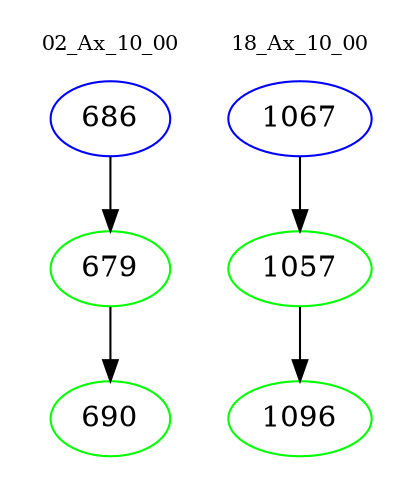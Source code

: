 digraph{
subgraph cluster_0 {
color = white
label = "02_Ax_10_00";
fontsize=10;
T0_686 [label="686", color="blue"]
T0_686 -> T0_679 [color="black"]
T0_679 [label="679", color="green"]
T0_679 -> T0_690 [color="black"]
T0_690 [label="690", color="green"]
}
subgraph cluster_1 {
color = white
label = "18_Ax_10_00";
fontsize=10;
T1_1067 [label="1067", color="blue"]
T1_1067 -> T1_1057 [color="black"]
T1_1057 [label="1057", color="green"]
T1_1057 -> T1_1096 [color="black"]
T1_1096 [label="1096", color="green"]
}
}
